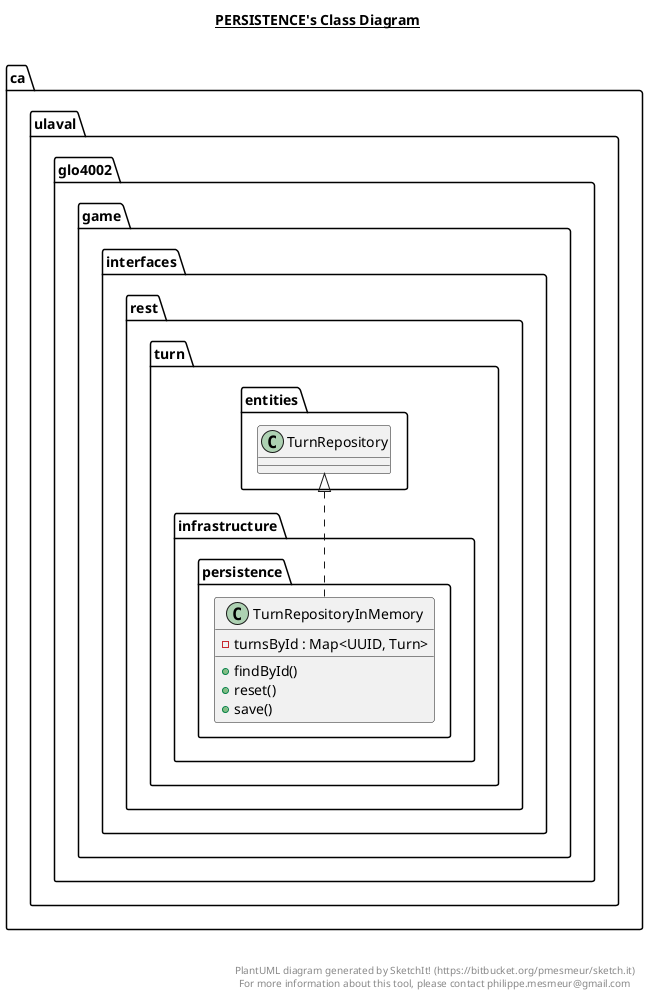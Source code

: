 @startuml

title __PERSISTENCE's Class Diagram__\n

  namespace ca.ulaval.glo4002.game {
    namespace interfaces.rest {
      namespace turn.infrastructure.persistence {
        class ca.ulaval.glo4002.game.interfaces.rest.turn.infrastructure.persistence.TurnRepositoryInMemory {
            - turnsById : Map<UUID, Turn>
            + findById()
            + reset()
            + save()
        }
      }
    }
  }
  

  ca.ulaval.glo4002.game.interfaces.rest.turn.infrastructure.persistence.TurnRepositoryInMemory .up.|> ca.ulaval.glo4002.game.interfaces.rest.turn.entities.TurnRepository


right footer


PlantUML diagram generated by SketchIt! (https://bitbucket.org/pmesmeur/sketch.it)
For more information about this tool, please contact philippe.mesmeur@gmail.com
endfooter

@enduml
